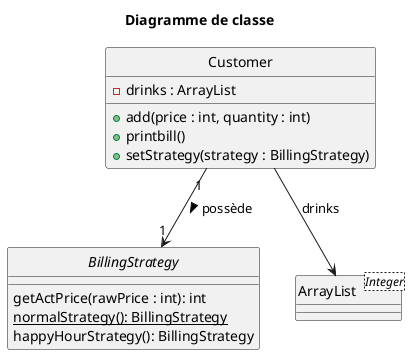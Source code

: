 @startuml DCL
skinparam Style strictuml
title Diagramme de classe 

interface BillingStrategy{
    getActPrice(rawPrice : int): int
    {static} normalStrategy(): BillingStrategy
    happyHourStrategy(): BillingStrategy    
}
Class Customer{
    -drinks : ArrayList
    +add(price : int, quantity : int) 
    +printbill()
    +setStrategy(strategy : BillingStrategy)
        
}
class "ArrayList<Integer>" as AI

Customer "1"--> "1" BillingStrategy : possède >
Customer --> AI: drinks

@enduml


@startuml DS-StrategieDemo
skinparam Style strictuml

actor ":StrategyDemo" as main
participant BillingStrategy
participant "firstCustomer:Customer"  as  FC
participant "normalStragegy:BillingStrategy" as NS
participant "drinks1:ArrayList<Integer>" as D1
participant "hapyHourstrategh:Billingstrategy" as HS
participant "secondCustomer:Customer"  as  SC
participant "drinks2:ArrayList<Integer>" as D2

main -> BillingStrategy : normalStrategy = normalStrategy()
main -> BillingStrategy : happyHourStrategy = happyHourStrategy()
main -> FC ** : FC = new(normalStrategy) 
main -> FC : add(100,1)
FC -> NS: Integer price = getActPrice(price*quantity)
FC -> D1: add(price)
main -> FC : setStrategy(happyHourStrategy)
main -> FC : add(100, 2)
FC -> HS: price = getActPrice(price*quantity)
FC -> D1: add(price)
main -> SC ** : secondCustomer = new(happyHourStrategy) 
main -> SC : add(80, 1)
SC -> HS: Integer price = getActPrice(price*quantity)
SC -> D2: add(price)
main -> FC: printBill()
FC -> D1: Integer total = stream().mappToInt(v->v).sum()
FC-> D1: clear()


main -> SC : setStrategy(normalStrategy)
note right of main: voir définition de add et printBill ci-dessus
main -> SC : add(130, 2)
main -> SC : add(250, 1)
main -> SC : printBill()

@enduml
